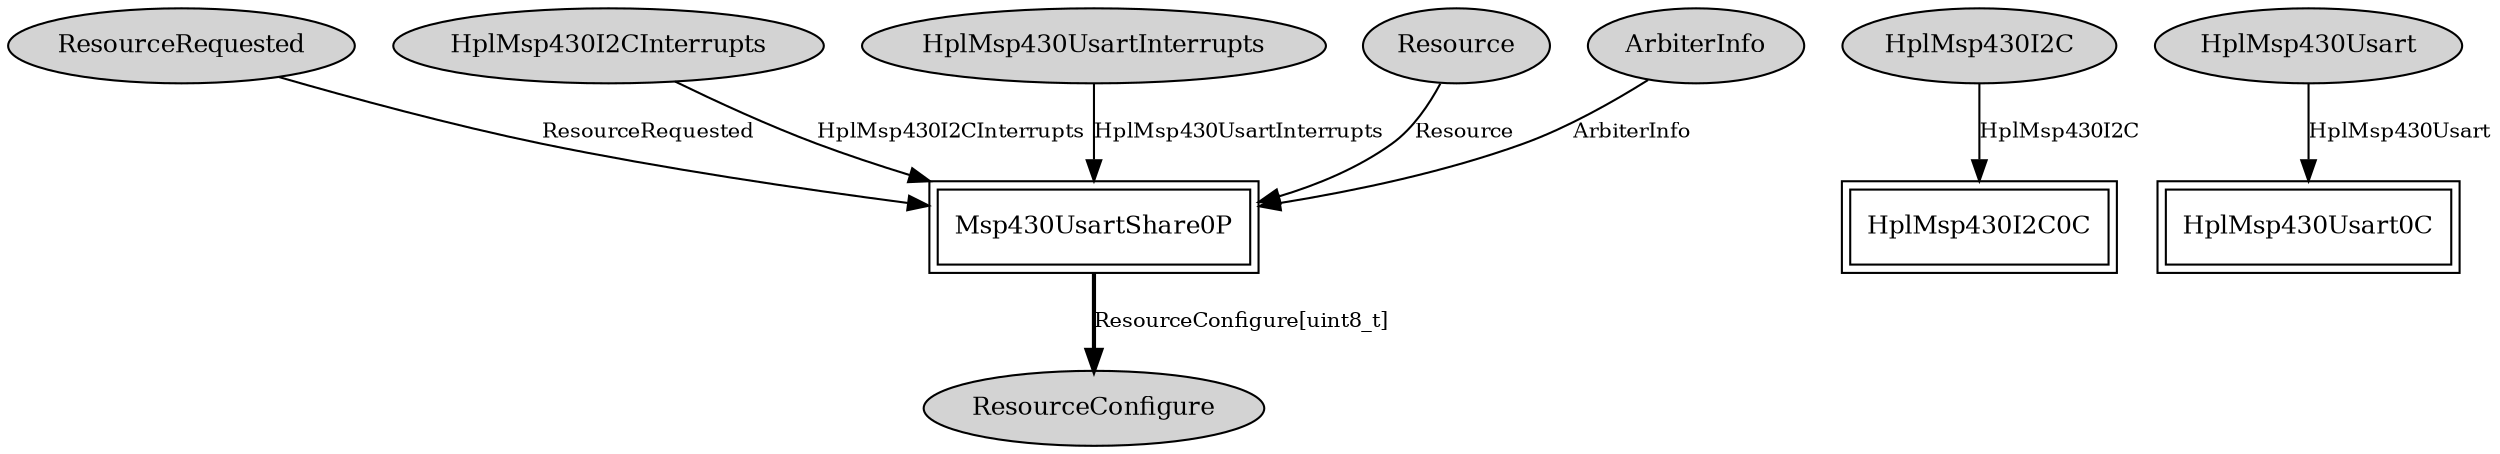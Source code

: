 digraph "tos.chips.msp430.usart.Msp430Usart0C" {
  n0x7f2d663cbcc8 [shape=ellipse, style=filled, label="ResourceRequested", fontsize=12];
  "Msp430UsartShare0P" [fontsize=12, shape=box,peripheries=2, URL="../chtml/tos.chips.msp430.usart.Msp430UsartShare0P.html"];
  n0x7f2d663c3590 [shape=ellipse, style=filled, label="HplMsp430I2CInterrupts", fontsize=12];
  "Msp430UsartShare0P" [fontsize=12, shape=box,peripheries=2, URL="../chtml/tos.chips.msp430.usart.Msp430UsartShare0P.html"];
  n0x7f2d663c3be8 [shape=ellipse, style=filled, label="HplMsp430I2C", fontsize=12];
  "HplMsp430I2C0C" [fontsize=12, shape=box,peripheries=2, URL="../chtml/tos.chips.msp430.usart.HplMsp430I2C0C.html"];
  n0x7f2d663c4cd0 [shape=ellipse, style=filled, label="HplMsp430UsartInterrupts", fontsize=12];
  "Msp430UsartShare0P" [fontsize=12, shape=box,peripheries=2, URL="../chtml/tos.chips.msp430.usart.Msp430UsartShare0P.html"];
  n0x7f2d663cb020 [shape=ellipse, style=filled, label="Resource", fontsize=12];
  "Msp430UsartShare0P" [fontsize=12, shape=box,peripheries=2, URL="../chtml/tos.chips.msp430.usart.Msp430UsartShare0P.html"];
  n0x7f2d663c94c0 [shape=ellipse, style=filled, label="HplMsp430Usart", fontsize=12];
  "HplMsp430Usart0C" [fontsize=12, shape=box,peripheries=2, URL="../chtml/tos.chips.msp430.usart.HplMsp430Usart0C.html"];
  n0x7f2d663c7c40 [shape=ellipse, style=filled, label="ArbiterInfo", fontsize=12];
  "Msp430UsartShare0P" [fontsize=12, shape=box,peripheries=2, URL="../chtml/tos.chips.msp430.usart.Msp430UsartShare0P.html"];
  "Msp430UsartShare0P" [fontsize=12, shape=box,peripheries=2, URL="../chtml/tos.chips.msp430.usart.Msp430UsartShare0P.html"];
  n0x7f2d663bc7f0 [shape=ellipse, style=filled, label="ResourceConfigure", fontsize=12];
  "n0x7f2d663cbcc8" -> "Msp430UsartShare0P" [label="ResourceRequested", URL="../ihtml/tos.interfaces.ResourceRequested.html", fontsize=10];
  "n0x7f2d663c3590" -> "Msp430UsartShare0P" [label="HplMsp430I2CInterrupts", URL="../ihtml/tos.chips.msp430.usart.HplMsp430I2CInterrupts.html", fontsize=10];
  "n0x7f2d663c3be8" -> "HplMsp430I2C0C" [label="HplMsp430I2C", URL="../ihtml/tos.chips.msp430.usart.HplMsp430I2C.html", fontsize=10];
  "n0x7f2d663c4cd0" -> "Msp430UsartShare0P" [label="HplMsp430UsartInterrupts", URL="../ihtml/tos.chips.msp430.usart.HplMsp430UsartInterrupts.html", fontsize=10];
  "n0x7f2d663cb020" -> "Msp430UsartShare0P" [label="Resource", URL="../ihtml/tos.interfaces.Resource.html", fontsize=10];
  "n0x7f2d663c94c0" -> "HplMsp430Usart0C" [label="HplMsp430Usart", URL="../ihtml/tos.chips.msp430.usart.HplMsp430Usart.html", fontsize=10];
  "n0x7f2d663c7c40" -> "Msp430UsartShare0P" [label="ArbiterInfo", URL="../ihtml/tos.interfaces.ArbiterInfo.html", fontsize=10];
  "Msp430UsartShare0P" -> "n0x7f2d663bc7f0" [label="ResourceConfigure[uint8_t]", style=bold, URL="../ihtml/tos.interfaces.ResourceConfigure.html", fontsize=10];
}
